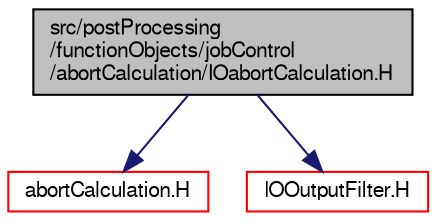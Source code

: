 digraph "src/postProcessing/functionObjects/jobControl/abortCalculation/IOabortCalculation.H"
{
  bgcolor="transparent";
  edge [fontname="FreeSans",fontsize="10",labelfontname="FreeSans",labelfontsize="10"];
  node [fontname="FreeSans",fontsize="10",shape=record];
  Node0 [label="src/postProcessing\l/functionObjects/jobControl\l/abortCalculation/IOabortCalculation.H",height=0.2,width=0.4,color="black", fillcolor="grey75", style="filled", fontcolor="black"];
  Node0 -> Node1 [color="midnightblue",fontsize="10",style="solid",fontname="FreeSans"];
  Node1 [label="abortCalculation.H",height=0.2,width=0.4,color="red",URL="$a13652.html"];
  Node0 -> Node59 [color="midnightblue",fontsize="10",style="solid",fontname="FreeSans"];
  Node59 [label="IOOutputFilter.H",height=0.2,width=0.4,color="red",URL="$a08969.html"];
}
